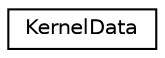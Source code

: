 digraph G
{
  edge [fontname="Helvetica",fontsize="10",labelfontname="Helvetica",labelfontsize="10"];
  node [fontname="Helvetica",fontsize="10",shape=record];
  rankdir=LR;
  Node1 [label="KernelData",height=0.2,width=0.4,color="black", fillcolor="white", style="filled",URL="$d3/d17/structKernelData.html"];
}
